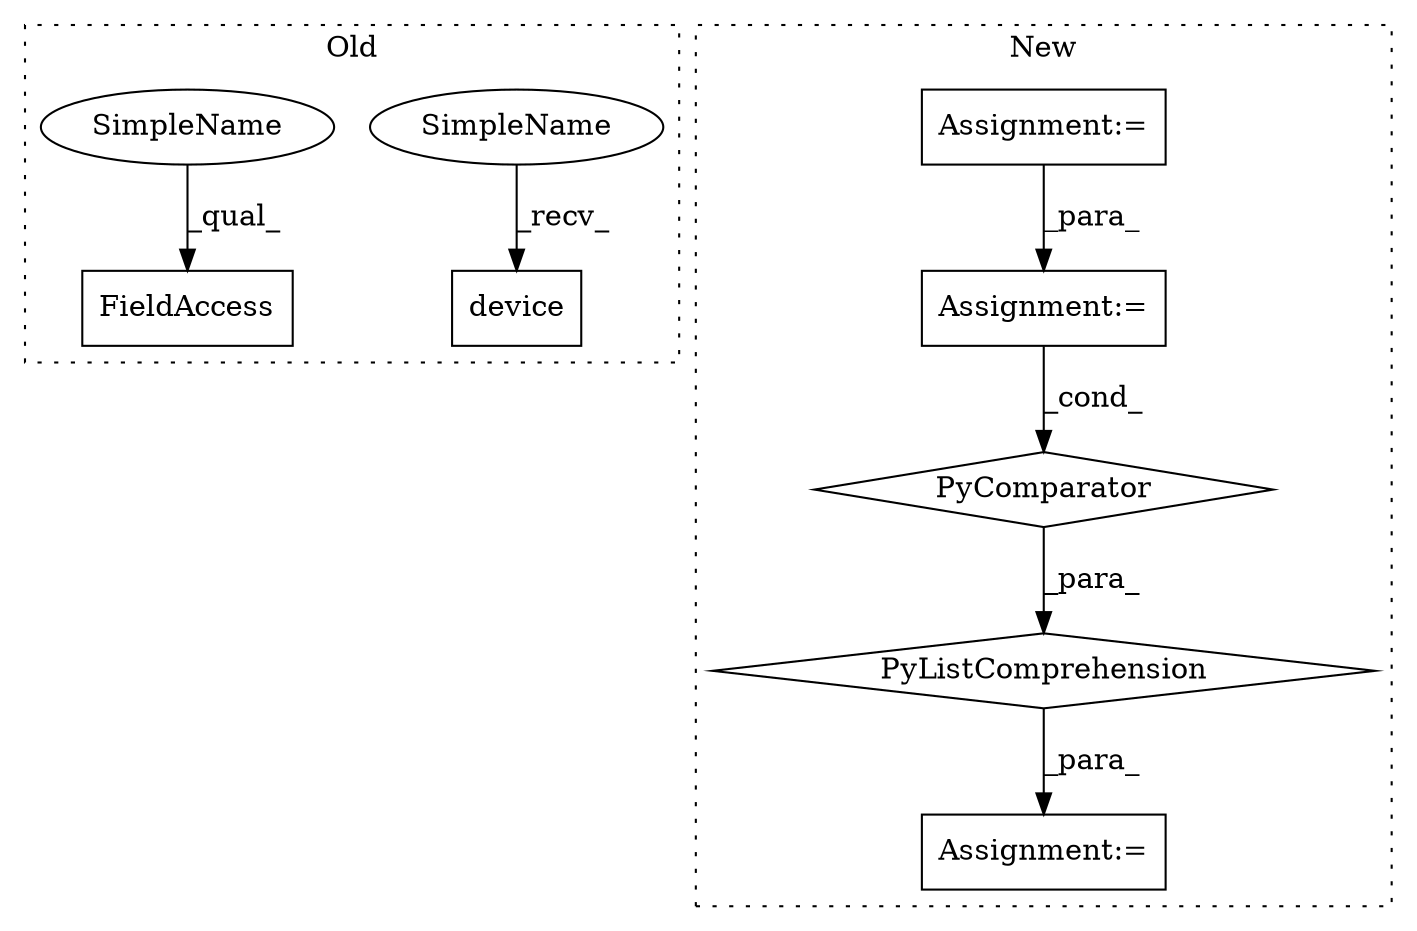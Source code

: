 digraph G {
subgraph cluster0 {
1 [label="device" a="32" s="520,548" l="7,1" shape="box"];
5 [label="FieldAccess" a="22" s="466" l="10" shape="box"];
8 [label="SimpleName" a="42" s="514" l="5" shape="ellipse"];
9 [label="SimpleName" a="42" s="466" l="5" shape="ellipse"];
label = "Old";
style="dotted";
}
subgraph cluster1 {
2 [label="PyComparator" a="113" s="663" l="25" shape="diamond"];
3 [label="Assignment:=" a="7" s="663" l="25" shape="box"];
4 [label="PyListComprehension" a="109" s="564" l="132" shape="diamond"];
6 [label="Assignment:=" a="7" s="550" l="14" shape="box"];
7 [label="Assignment:=" a="7" s="515" l="1" shape="box"];
label = "New";
style="dotted";
}
2 -> 4 [label="_para_"];
3 -> 2 [label="_cond_"];
4 -> 6 [label="_para_"];
7 -> 3 [label="_para_"];
8 -> 1 [label="_recv_"];
9 -> 5 [label="_qual_"];
}
